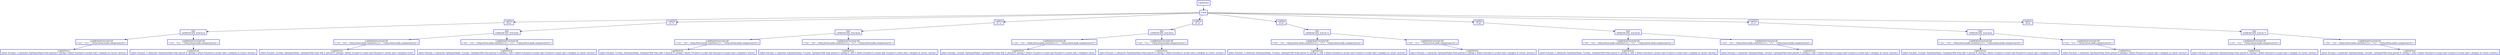 digraph  g{
node [shape=rectangle, color=black, fontcolor=black, style=bold]
0 [label="LogDistinct" , color = blue] ; 
1 [label="Union", color = blue] ; 
0 -> 1 ; 
2 [label="LogProj
[0,4]" , color = blue] ; 
1 -> 2 ; 
3 [label="Join\n [2PREDICATE_EQUAL5] ", color = blue] ; 
2 -> 3 ; 
4 [label="LogSkolemFunctionCall
(\"{2}\", \"{1}\", \"<http://www.imdb.com/person/{0}\")" , color = blue] ; 
3 -> 4 ; 
5 [label="LogSQLEval 
select P.nconst, C.character, P.primaryName from person P, casting C where P.nconst=C.nconst and C.category in ('actor','actress')", color = blue] ; 
4 -> 5 ; 
6 [label="LogSkolemFunctionCall
(\"{2}\", \"{1}\", \"<http://www.imdb.com/person/{0}\")" , color = blue] ; 
3 -> 6 ; 
7 [label="LogSQLEval 
select P.nconst, C.character, P.primaryName from person P, casting C where P.nconst=C.nconst and C.category in ('actor','actress')", color = blue] ; 
6 -> 7 ; 
9 [label="LogProj
[1,7]" , color = blue] ; 
1 -> 9 ; 
10 [label="Join\n [3PREDICATE_EQUAL8] ", color = blue] ; 
9 -> 10 ; 
11 [label="LogSkolemFunctionCall
(\"{3}\", \"{2}\", <http://www.imdb.com/title/{1}>, \"<http://www.imdb.com/person/{0}\")" , color = blue] ; 
10 -> 11 ; 
12 [label="LogSQLEval 
select P.nconst, T.tconst, P.primaryName, T.primaryTitle from title T, person P, casting C where T.tconst=C.tconst and P.nconst=C.nconst and C.category='actor'", color = blue] ; 
11 -> 12 ; 
13 [label="LogSkolemFunctionCall
(\"{4}\", \"{2}\", <http://www.imdb.com/title/{3}>, \"{1}\", \"<http://www.imdb.com/person/{0}\")" , color = blue] ; 
10 -> 13 ; 
14 [label="LogSQLEval 
select P.nconst, C.character, P.primaryName, T.tconst, T.primaryTitle from person P, casting C, title T where P.nconst=C.nconst and T.tconst=C.tconst and C.category in ('actor','actress')", color = blue] ; 
13 -> 14 ; 
16 [label="LogProj
[1,7]" , color = blue] ; 
1 -> 16 ; 
17 [label="Join\n [3PREDICATE_EQUAL8] ", color = blue] ; 
16 -> 17 ; 
18 [label="LogSkolemFunctionCall
(\"{3}\", \"{2}\", <http://www.imdb.com/title/{1}>, \"<http://www.imdb.com/person/{0}\")" , color = blue] ; 
17 -> 18 ; 
19 [label="LogSQLEval 
select P.nconst, T.tconst, P.primaryName, T.primaryTitle from title T, person P, casting C where T.tconst=C.tconst and P.nconst=C.nconst and C.category='actress'", color = blue] ; 
18 -> 19 ; 
20 [label="LogSkolemFunctionCall
(\"{4}\", \"{2}\", <http://www.imdb.com/title/{3}>, \"{1}\", \"<http://www.imdb.com/person/{0}\")" , color = blue] ; 
17 -> 20 ; 
21 [label="LogSQLEval 
select P.nconst, C.character, P.primaryName, T.tconst, T.primaryTitle from person P, casting C, title T where P.nconst=C.nconst and T.tconst=C.tconst and C.category in ('actor','actress')", color = blue] ; 
20 -> 21 ; 
23 [label="LogProj
[1,5]" , color = blue] ; 
1 -> 23 ; 
24 [label="Join\n [3PREDICATE_EQUAL6] ", color = blue] ; 
23 -> 24 ; 
25 [label="LogSkolemFunctionCall
(\"{3}\", \"{2}\", <http://www.imdb.com/title/{1}>, \"<http://www.imdb.com/person/{0}\")" , color = blue] ; 
24 -> 25 ; 
26 [label="LogSQLEval 
select P.nconst, T.tconst, P.primaryName, T.primaryTitle from title T, person P, casting C where T.tconst=C.tconst and P.nconst=C.nconst and C.category='actor'", color = blue] ; 
25 -> 26 ; 
27 [label="LogSkolemFunctionCall
(\"{2}\", \"{1}\", \"<http://www.imdb.com/person/{0}\")" , color = blue] ; 
24 -> 27 ; 
28 [label="LogSQLEval 
select P.nconst, C.character, P.primaryName from person P, casting C where P.nconst=C.nconst and C.category in ('actor','actress')", color = blue] ; 
27 -> 28 ; 
30 [label="LogProj
[1,6]" , color = blue] ; 
1 -> 30 ; 
31 [label="Join\n [4PREDICATE_EQUAL7] ", color = blue] ; 
30 -> 31 ; 
32 [label="LogSkolemFunctionCall
(\"{4}\", \"{2}\", <http://www.imdb.com/title/{3}>, \"{1}\", \"<http://www.imdb.com/person/{0}\")" , color = blue] ; 
31 -> 32 ; 
33 [label="LogSQLEval 
select P.nconst, C.character, P.primaryName, T.tconst, T.primaryTitle from person P, casting C, title T where P.nconst=C.nconst and T.tconst=C.tconst and C.category in ('actor','actress')", color = blue] ; 
32 -> 33 ; 
34 [label="LogSkolemFunctionCall
(\"{2}\", \"{1}\", \"<http://www.imdb.com/person/{0}\")" , color = blue] ; 
31 -> 34 ; 
35 [label="LogSQLEval 
select P.nconst, C.character, P.primaryName from person P, casting C where P.nconst=C.nconst and C.category in ('actor','actress')", color = blue] ; 
34 -> 35 ; 
37 [label="LogProj
[1,8]" , color = blue] ; 
1 -> 37 ; 
38 [label="Join\n [4PREDICATE_EQUAL9] ", color = blue] ; 
37 -> 38 ; 
39 [label="LogSkolemFunctionCall
(\"{4}\", \"{2}\", <http://www.imdb.com/title/{3}>, \"{1}\", \"<http://www.imdb.com/person/{0}\")" , color = blue] ; 
38 -> 39 ; 
40 [label="LogSQLEval 
select P.nconst, C.character, P.primaryName, T.tconst, T.primaryTitle from person P, casting C, title T where P.nconst=C.nconst and T.tconst=C.tconst and C.category in ('actor','actress')", color = blue] ; 
39 -> 40 ; 
41 [label="LogSkolemFunctionCall
(\"{4}\", \"{2}\", <http://www.imdb.com/title/{3}>, \"{1}\", \"<http://www.imdb.com/person/{0}\")" , color = blue] ; 
38 -> 41 ; 
42 [label="LogSQLEval 
select P.nconst, C.character, P.primaryName, T.tconst, T.primaryTitle from person P, casting C, title T where P.nconst=C.nconst and T.tconst=C.tconst and C.category in ('actor','actress')", color = blue] ; 
41 -> 42 ; 
44 [label="LogProj
[1,5]" , color = blue] ; 
1 -> 44 ; 
45 [label="Join\n [3PREDICATE_EQUAL6] ", color = blue] ; 
44 -> 45 ; 
46 [label="LogSkolemFunctionCall
(\"{3}\", \"{2}\", <http://www.imdb.com/title/{1}>, \"<http://www.imdb.com/person/{0}\")" , color = blue] ; 
45 -> 46 ; 
47 [label="LogSQLEval 
select P.nconst, T.tconst, P.primaryName, T.primaryTitle from title T, person P, casting C where T.tconst=C.tconst and P.nconst=C.nconst and C.category='actress'", color = blue] ; 
46 -> 47 ; 
48 [label="LogSkolemFunctionCall
(\"{2}\", \"{1}\", \"<http://www.imdb.com/person/{0}\")" , color = blue] ; 
45 -> 48 ; 
49 [label="LogSQLEval 
select P.nconst, C.character, P.primaryName from person P, casting C where P.nconst=C.nconst and C.category in ('actor','actress')", color = blue] ; 
48 -> 49 ; 
51 [label="LogProj
[0,6]" , color = blue] ; 
1 -> 51 ; 
52 [label="Join\n [2PREDICATE_EQUAL7] ", color = blue] ; 
51 -> 52 ; 
53 [label="LogSkolemFunctionCall
(\"{2}\", \"{1}\", \"<http://www.imdb.com/person/{0}\")" , color = blue] ; 
52 -> 53 ; 
54 [label="LogSQLEval 
select P.nconst, C.character, P.primaryName from person P, casting C where P.nconst=C.nconst and C.category in ('actor','actress')", color = blue] ; 
53 -> 54 ; 
55 [label="LogSkolemFunctionCall
(\"{4}\", \"{2}\", <http://www.imdb.com/title/{3}>, \"{1}\", \"<http://www.imdb.com/person/{0}\")" , color = blue] ; 
52 -> 55 ; 
56 [label="LogSQLEval 
select P.nconst, C.character, P.primaryName, T.tconst, T.primaryTitle from person P, casting C, title T where P.nconst=C.nconst and T.tconst=C.tconst and C.category in ('actor','actress')", color = blue] ; 
55 -> 56 ; 
}

